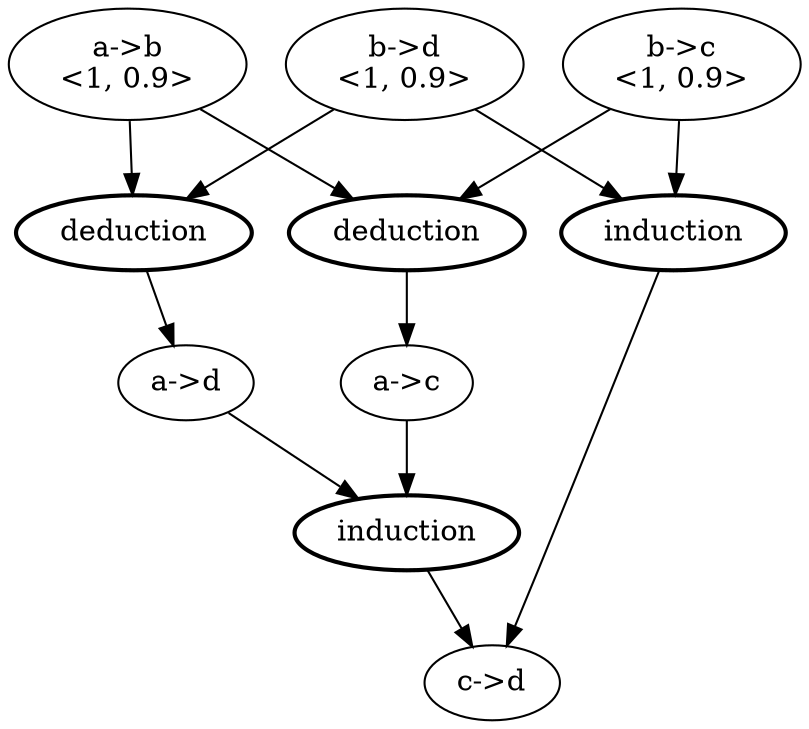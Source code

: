 digraph {
    a_to_b[label="a->b\n<1, 0.9>"];
    b_to_c[label="b->c\n<1, 0.9>"];
    b_to_d[label="b->d\n<1, 0.9>"];

    a_to_c[label="a->c"];
    a_to_d[label="a->d"];

    c_to_d[label="c->d"];

    deduction1[label="deduction", penwidth=2];
    deduction2[label="deduction", penwidth=2];
    induction3[label="induction", penwidth=2];
    induction4[label="induction", penwidth=2];

    a_to_b -> deduction1;
    b_to_c -> deduction1;

    a_to_b -> deduction2;
    b_to_d -> deduction2;

    deduction1 -> a_to_c ;
    deduction2 -> a_to_d ;

    a_to_c -> induction3
    a_to_d -> induction3
    induction3 -> c_to_d;

    b_to_c -> induction4
    b_to_d -> induction4
    induction4 -> c_to_d
    
}